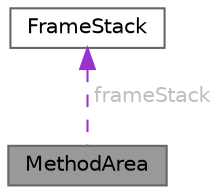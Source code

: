 digraph "MethodArea"
{
 // LATEX_PDF_SIZE
  bgcolor="transparent";
  edge [fontname=Helvetica,fontsize=10,labelfontname=Helvetica,labelfontsize=10];
  node [fontname=Helvetica,fontsize=10,shape=box,height=0.2,width=0.4];
  Node1 [id="Node000001",label="MethodArea",height=0.2,width=0.4,color="gray40", fillcolor="grey60", style="filled", fontcolor="black",tooltip="Classe que representa a área de métodos, contendo as informações de todas as classes carregadas."];
  Node2 -> Node1 [id="edge1_Node000001_Node000002",dir="back",color="darkorchid3",style="dashed",tooltip=" ",label=" frameStack",fontcolor="grey" ];
  Node2 [id="Node000002",label="FrameStack",height=0.2,width=0.4,color="gray40", fillcolor="white", style="filled",URL="$classFrameStack.html",tooltip="Classe que manipula a pilha de frames."];
}
